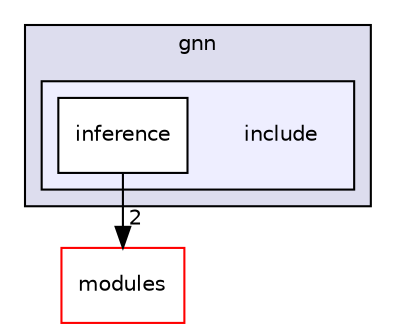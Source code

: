 digraph "include" {
  compound=true
  node [ fontsize="10", fontname="Helvetica"];
  edge [ labelfontsize="10", labelfontname="Helvetica"];
  subgraph clusterdir_5e987026ecbe824c68645fe487719a1a {
    graph [ bgcolor="#ddddee", pencolor="black", label="gnn" fontname="Helvetica", fontsize="10", URL="dir_5e987026ecbe824c68645fe487719a1a.html"]
  subgraph clusterdir_c1cfe6ff3c0298bf7d2c8cf75cb3de5d {
    graph [ bgcolor="#eeeeff", pencolor="black", label="" URL="dir_c1cfe6ff3c0298bf7d2c8cf75cb3de5d.html"];
    dir_c1cfe6ff3c0298bf7d2c8cf75cb3de5d [shape=plaintext label="include"];
    dir_1ce5e15757a632ff5d00b0bf71135847 [shape=box label="inference" color="black" fillcolor="white" style="filled" URL="dir_1ce5e15757a632ff5d00b0bf71135847.html"];
  }
  }
  dir_ee3c23494b4011e6a628e4900ef262df [shape=box label="modules" fillcolor="white" style="filled" color="red" URL="dir_ee3c23494b4011e6a628e4900ef262df.html"];
  dir_1ce5e15757a632ff5d00b0bf71135847->dir_ee3c23494b4011e6a628e4900ef262df [headlabel="2", labeldistance=1.5 headhref="dir_000125_000074.html"];
}

